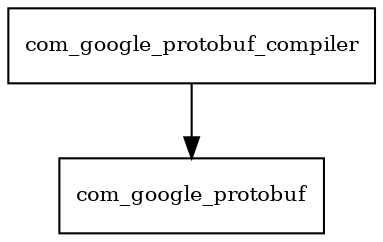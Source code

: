 digraph protobuf_java_3_9_0_package_dependencies {
  node [shape = box, fontsize=10.0];
  com_google_protobuf_compiler -> com_google_protobuf;
}
